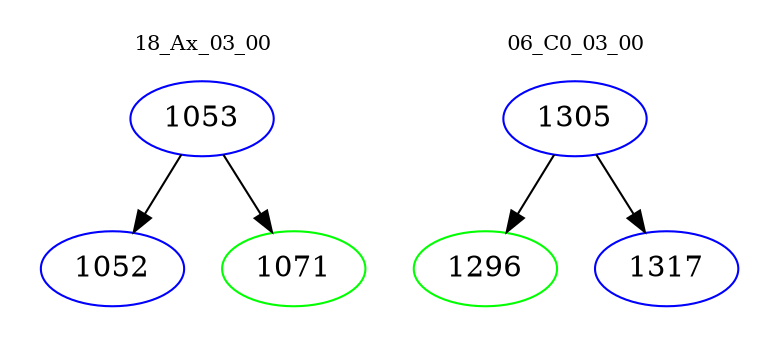 digraph{
subgraph cluster_0 {
color = white
label = "18_Ax_03_00";
fontsize=10;
T0_1053 [label="1053", color="blue"]
T0_1053 -> T0_1052 [color="black"]
T0_1052 [label="1052", color="blue"]
T0_1053 -> T0_1071 [color="black"]
T0_1071 [label="1071", color="green"]
}
subgraph cluster_1 {
color = white
label = "06_C0_03_00";
fontsize=10;
T1_1305 [label="1305", color="blue"]
T1_1305 -> T1_1296 [color="black"]
T1_1296 [label="1296", color="green"]
T1_1305 -> T1_1317 [color="black"]
T1_1317 [label="1317", color="blue"]
}
}
